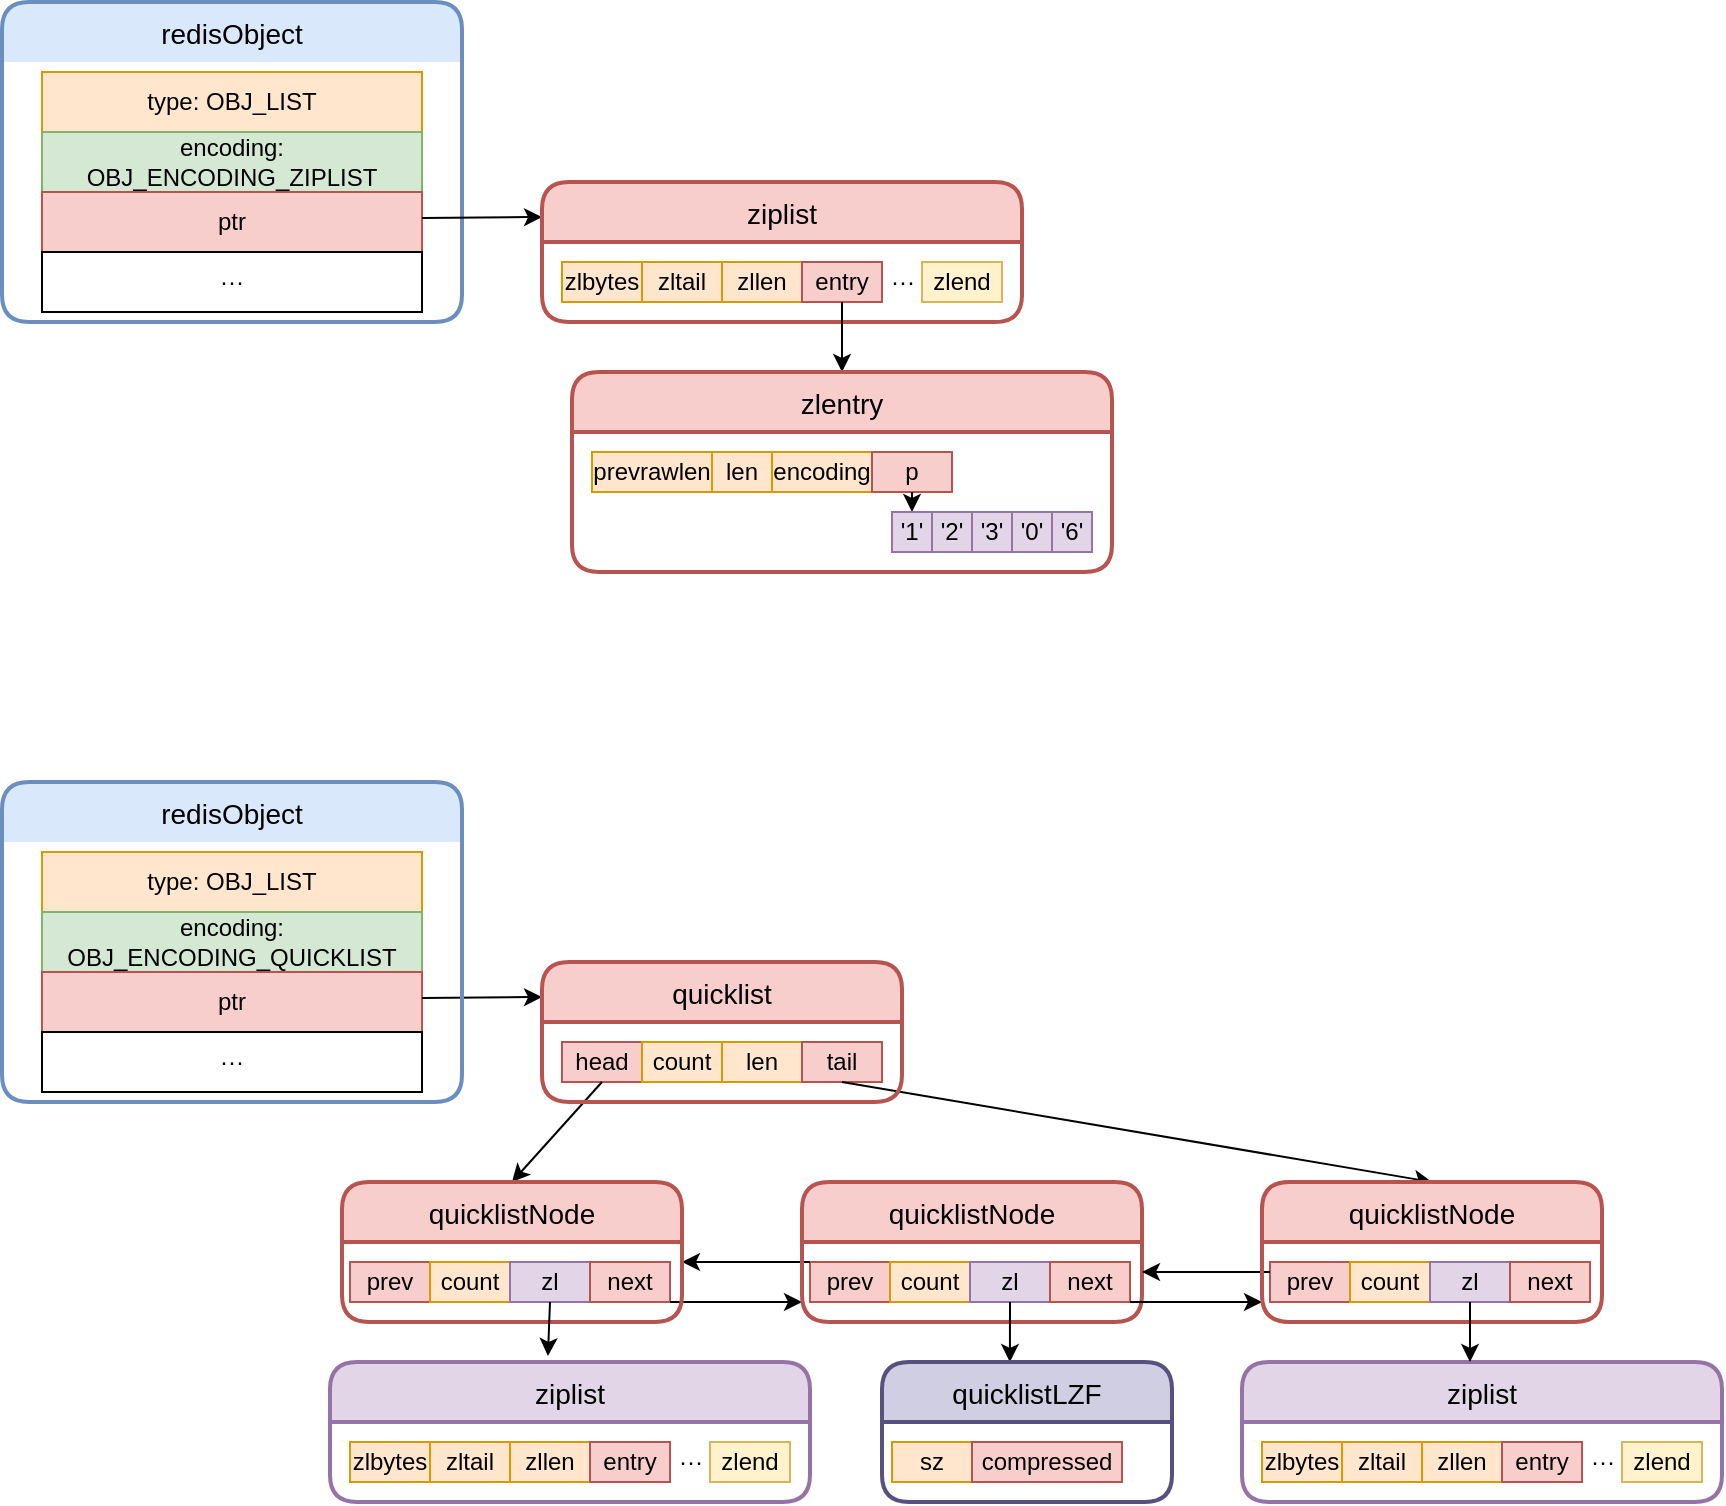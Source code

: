 <mxfile version="13.6.6" type="github">
  <diagram id="dsL6oakeFicBOrvGSXXl" name="Page-1">
    <mxGraphModel dx="946" dy="565" grid="1" gridSize="10" guides="1" tooltips="1" connect="1" arrows="1" fold="1" page="1" pageScale="1" pageWidth="827" pageHeight="1169" math="0" shadow="0">
      <root>
        <mxCell id="0" />
        <mxCell id="1" parent="0" />
        <mxCell id="AwmPWCsKpeCnTsiZ5o42-3" value="type: OBJ_LIST" style="whiteSpace=wrap;html=1;align=center;fillColor=#ffe6cc;strokeColor=#d79b00;" parent="1" vertex="1">
          <mxGeometry x="170" y="335" width="190" height="30" as="geometry" />
        </mxCell>
        <mxCell id="AwmPWCsKpeCnTsiZ5o42-4" value="encoding: OBJ_ENCODING_ZIPLIST" style="whiteSpace=wrap;html=1;align=center;fillColor=#d5e8d4;strokeColor=#82b366;" parent="1" vertex="1">
          <mxGeometry x="170" y="365" width="190" height="30" as="geometry" />
        </mxCell>
        <mxCell id="AwmPWCsKpeCnTsiZ5o42-5" value="ptr" style="whiteSpace=wrap;html=1;align=center;fillColor=#f8cecc;strokeColor=#b85450;" parent="1" vertex="1">
          <mxGeometry x="170" y="395" width="190" height="30" as="geometry" />
        </mxCell>
        <mxCell id="AwmPWCsKpeCnTsiZ5o42-6" value="···" style="whiteSpace=wrap;html=1;align=center;" parent="1" vertex="1">
          <mxGeometry x="170" y="425" width="190" height="30" as="geometry" />
        </mxCell>
        <mxCell id="AwmPWCsKpeCnTsiZ5o42-1" value="redisObject" style="swimlane;childLayout=stackLayout;horizontal=1;startSize=30;horizontalStack=0;rounded=1;fontSize=14;fontStyle=0;strokeWidth=2;resizeParent=0;resizeLast=1;shadow=0;dashed=0;align=center;swimlaneLine=0;fillColor=#dae8fc;strokeColor=#6c8ebf;" parent="1" vertex="1">
          <mxGeometry x="150" y="300" width="230" height="160" as="geometry" />
        </mxCell>
        <mxCell id="sL11Fz4VMmUzkcyhf7-z-1" value="" style="endArrow=classic;html=1;entryX=0;entryY=0.25;entryDx=0;entryDy=0;" parent="1" target="sL11Fz4VMmUzkcyhf7-z-2" edge="1">
          <mxGeometry width="50" height="50" relative="1" as="geometry">
            <mxPoint x="360" y="408" as="sourcePoint" />
            <mxPoint x="430" y="410" as="targetPoint" />
          </mxGeometry>
        </mxCell>
        <mxCell id="sL11Fz4VMmUzkcyhf7-z-4" value="zlbytes" style="whiteSpace=wrap;html=1;align=center;fillColor=#ffe6cc;strokeColor=#d79b00;" parent="1" vertex="1">
          <mxGeometry x="430" y="430" width="40" height="20" as="geometry" />
        </mxCell>
        <mxCell id="sL11Fz4VMmUzkcyhf7-z-6" value="zltail" style="whiteSpace=wrap;html=1;align=center;fillColor=#ffe6cc;strokeColor=#d79b00;" parent="1" vertex="1">
          <mxGeometry x="470" y="430" width="40" height="20" as="geometry" />
        </mxCell>
        <mxCell id="sL11Fz4VMmUzkcyhf7-z-10" value="zllen" style="whiteSpace=wrap;html=1;align=center;fillColor=#ffe6cc;strokeColor=#d79b00;" parent="1" vertex="1">
          <mxGeometry x="510" y="430" width="40" height="20" as="geometry" />
        </mxCell>
        <mxCell id="sL11Fz4VMmUzkcyhf7-z-11" value="entry" style="whiteSpace=wrap;html=1;align=center;fillColor=#f8cecc;strokeColor=#b85450;" parent="1" vertex="1">
          <mxGeometry x="550" y="430" width="40" height="20" as="geometry" />
        </mxCell>
        <mxCell id="sL11Fz4VMmUzkcyhf7-z-12" value="zlend" style="whiteSpace=wrap;html=1;align=center;fillColor=#fff2cc;strokeColor=#d6b656;" parent="1" vertex="1">
          <mxGeometry x="610" y="430" width="40" height="20" as="geometry" />
        </mxCell>
        <mxCell id="sL11Fz4VMmUzkcyhf7-z-13" value="···" style="text;html=1;align=center;verticalAlign=middle;resizable=0;points=[];autosize=1;" parent="1" vertex="1">
          <mxGeometry x="585" y="430" width="30" height="20" as="geometry" />
        </mxCell>
        <mxCell id="sL11Fz4VMmUzkcyhf7-z-2" value="ziplist" style="swimlane;childLayout=stackLayout;horizontal=1;startSize=30;horizontalStack=0;rounded=1;fontSize=14;fontStyle=0;strokeWidth=2;resizeParent=0;resizeLast=1;shadow=0;dashed=0;align=center;fillColor=#f8cecc;strokeColor=#b85450;" parent="1" vertex="1">
          <mxGeometry x="420" y="390" width="240" height="70" as="geometry" />
        </mxCell>
        <mxCell id="sL11Fz4VMmUzkcyhf7-z-15" value="" style="endArrow=classic;html=1;exitX=0.5;exitY=1;exitDx=0;exitDy=0;entryX=0.5;entryY=0;entryDx=0;entryDy=0;" parent="1" source="sL11Fz4VMmUzkcyhf7-z-11" target="sL11Fz4VMmUzkcyhf7-z-22" edge="1">
          <mxGeometry width="50" height="50" relative="1" as="geometry">
            <mxPoint x="390" y="520" as="sourcePoint" />
            <mxPoint x="570" y="480" as="targetPoint" />
          </mxGeometry>
        </mxCell>
        <mxCell id="sL11Fz4VMmUzkcyhf7-z-16" value="prevrawlen" style="whiteSpace=wrap;html=1;align=center;fillColor=#ffe6cc;strokeColor=#d79b00;" parent="1" vertex="1">
          <mxGeometry x="445" y="525" width="60" height="20" as="geometry" />
        </mxCell>
        <mxCell id="sL11Fz4VMmUzkcyhf7-z-17" value="len" style="whiteSpace=wrap;html=1;align=center;fillColor=#ffe6cc;strokeColor=#d79b00;" parent="1" vertex="1">
          <mxGeometry x="505" y="525" width="30" height="20" as="geometry" />
        </mxCell>
        <mxCell id="sL11Fz4VMmUzkcyhf7-z-18" value="encoding" style="whiteSpace=wrap;html=1;align=center;fillColor=#ffe6cc;strokeColor=#d79b00;" parent="1" vertex="1">
          <mxGeometry x="535" y="525" width="50" height="20" as="geometry" />
        </mxCell>
        <mxCell id="sL11Fz4VMmUzkcyhf7-z-19" value="p" style="whiteSpace=wrap;html=1;align=center;fillColor=#f8cecc;strokeColor=#b85450;" parent="1" vertex="1">
          <mxGeometry x="585" y="525" width="40" height="20" as="geometry" />
        </mxCell>
        <mxCell id="sL11Fz4VMmUzkcyhf7-z-23" value="" style="endArrow=classic;html=1;exitX=0.5;exitY=1;exitDx=0;exitDy=0;entryX=0.5;entryY=0;entryDx=0;entryDy=0;" parent="1" source="sL11Fz4VMmUzkcyhf7-z-19" target="sL11Fz4VMmUzkcyhf7-z-25" edge="1">
          <mxGeometry width="50" height="50" relative="1" as="geometry">
            <mxPoint x="505" y="565" as="sourcePoint" />
            <mxPoint x="665" y="525" as="targetPoint" />
          </mxGeometry>
        </mxCell>
        <mxCell id="sL11Fz4VMmUzkcyhf7-z-25" value="&#39;1&#39;" style="whiteSpace=wrap;html=1;align=center;fillColor=#e1d5e7;strokeColor=#9673a6;" parent="1" vertex="1">
          <mxGeometry x="595" y="555" width="20" height="20" as="geometry" />
        </mxCell>
        <mxCell id="sL11Fz4VMmUzkcyhf7-z-26" value="&#39;2&#39;" style="whiteSpace=wrap;html=1;align=center;fillColor=#e1d5e7;strokeColor=#9673a6;" parent="1" vertex="1">
          <mxGeometry x="615" y="555" width="20" height="20" as="geometry" />
        </mxCell>
        <mxCell id="sL11Fz4VMmUzkcyhf7-z-27" value="&#39;3&#39;" style="whiteSpace=wrap;html=1;align=center;fillColor=#e1d5e7;strokeColor=#9673a6;" parent="1" vertex="1">
          <mxGeometry x="635" y="555" width="20" height="20" as="geometry" />
        </mxCell>
        <mxCell id="sL11Fz4VMmUzkcyhf7-z-28" value="&#39;0&#39;" style="whiteSpace=wrap;html=1;align=center;fillColor=#e1d5e7;strokeColor=#9673a6;" parent="1" vertex="1">
          <mxGeometry x="655" y="555" width="20" height="20" as="geometry" />
        </mxCell>
        <mxCell id="sL11Fz4VMmUzkcyhf7-z-29" value="&#39;6&#39;" style="whiteSpace=wrap;html=1;align=center;fillColor=#e1d5e7;strokeColor=#9673a6;" parent="1" vertex="1">
          <mxGeometry x="675" y="555" width="20" height="20" as="geometry" />
        </mxCell>
        <mxCell id="sL11Fz4VMmUzkcyhf7-z-22" value="zlentry" style="swimlane;childLayout=stackLayout;horizontal=1;startSize=30;horizontalStack=0;rounded=1;fontSize=14;fontStyle=0;strokeWidth=2;resizeParent=0;resizeLast=1;shadow=0;dashed=0;align=center;fillColor=#f8cecc;strokeColor=#b85450;" parent="1" vertex="1">
          <mxGeometry x="435" y="485" width="270" height="100" as="geometry" />
        </mxCell>
        <mxCell id="sL11Fz4VMmUzkcyhf7-z-30" value="type: OBJ_LIST" style="whiteSpace=wrap;html=1;align=center;fillColor=#ffe6cc;strokeColor=#d79b00;" parent="1" vertex="1">
          <mxGeometry x="170" y="725" width="190" height="30" as="geometry" />
        </mxCell>
        <mxCell id="sL11Fz4VMmUzkcyhf7-z-31" value="encoding: OBJ_ENCODING_QUICKLIST" style="whiteSpace=wrap;html=1;align=center;fillColor=#d5e8d4;strokeColor=#82b366;" parent="1" vertex="1">
          <mxGeometry x="170" y="755" width="190" height="30" as="geometry" />
        </mxCell>
        <mxCell id="sL11Fz4VMmUzkcyhf7-z-32" value="ptr" style="whiteSpace=wrap;html=1;align=center;fillColor=#f8cecc;strokeColor=#b85450;" parent="1" vertex="1">
          <mxGeometry x="170" y="785" width="190" height="30" as="geometry" />
        </mxCell>
        <mxCell id="sL11Fz4VMmUzkcyhf7-z-33" value="···" style="whiteSpace=wrap;html=1;align=center;" parent="1" vertex="1">
          <mxGeometry x="170" y="815" width="190" height="30" as="geometry" />
        </mxCell>
        <mxCell id="sL11Fz4VMmUzkcyhf7-z-35" value="" style="endArrow=classic;html=1;entryX=0;entryY=0.25;entryDx=0;entryDy=0;" parent="1" target="sL11Fz4VMmUzkcyhf7-z-42" edge="1">
          <mxGeometry width="50" height="50" relative="1" as="geometry">
            <mxPoint x="360" y="798" as="sourcePoint" />
            <mxPoint x="430" y="800" as="targetPoint" />
          </mxGeometry>
        </mxCell>
        <mxCell id="sL11Fz4VMmUzkcyhf7-z-36" value="head" style="whiteSpace=wrap;html=1;align=center;fillColor=#f8cecc;strokeColor=#b85450;" parent="1" vertex="1">
          <mxGeometry x="430" y="820" width="40" height="20" as="geometry" />
        </mxCell>
        <mxCell id="sL11Fz4VMmUzkcyhf7-z-37" value="count" style="whiteSpace=wrap;html=1;align=center;fillColor=#ffe6cc;strokeColor=#d79b00;" parent="1" vertex="1">
          <mxGeometry x="470" y="820" width="40" height="20" as="geometry" />
        </mxCell>
        <mxCell id="sL11Fz4VMmUzkcyhf7-z-38" value="len" style="whiteSpace=wrap;html=1;align=center;fillColor=#ffe6cc;strokeColor=#d79b00;" parent="1" vertex="1">
          <mxGeometry x="510" y="820" width="40" height="20" as="geometry" />
        </mxCell>
        <mxCell id="sL11Fz4VMmUzkcyhf7-z-39" value="tail" style="whiteSpace=wrap;html=1;align=center;fillColor=#f8cecc;strokeColor=#b85450;" parent="1" vertex="1">
          <mxGeometry x="550" y="820" width="40" height="20" as="geometry" />
        </mxCell>
        <mxCell id="sL11Fz4VMmUzkcyhf7-z-43" value="" style="endArrow=classic;html=1;entryX=0.5;entryY=0;entryDx=0;entryDy=0;exitX=0.5;exitY=1;exitDx=0;exitDy=0;" parent="1" source="sL11Fz4VMmUzkcyhf7-z-36" target="sL11Fz4VMmUzkcyhf7-z-54" edge="1">
          <mxGeometry width="50" height="50" relative="1" as="geometry">
            <mxPoint x="640" y="860" as="sourcePoint" />
            <mxPoint x="570" y="870" as="targetPoint" />
          </mxGeometry>
        </mxCell>
        <mxCell id="sL11Fz4VMmUzkcyhf7-z-34" value="redisObject" style="swimlane;childLayout=stackLayout;horizontal=1;startSize=30;horizontalStack=0;rounded=1;fontSize=14;fontStyle=0;strokeWidth=2;resizeParent=0;resizeLast=1;shadow=0;dashed=0;align=center;swimlaneLine=0;fillColor=#dae8fc;strokeColor=#6c8ebf;" parent="1" vertex="1">
          <mxGeometry x="150" y="690" width="230" height="160" as="geometry" />
        </mxCell>
        <mxCell id="sL11Fz4VMmUzkcyhf7-z-55" value="prev" style="whiteSpace=wrap;html=1;align=center;fillColor=#f8cecc;strokeColor=#b85450;" parent="1" vertex="1">
          <mxGeometry x="324" y="930" width="40" height="20" as="geometry" />
        </mxCell>
        <mxCell id="sL11Fz4VMmUzkcyhf7-z-56" value="count" style="whiteSpace=wrap;html=1;align=center;fillColor=#ffe6cc;strokeColor=#d79b00;" parent="1" vertex="1">
          <mxGeometry x="364" y="930" width="40" height="20" as="geometry" />
        </mxCell>
        <mxCell id="sL11Fz4VMmUzkcyhf7-z-57" value="zl" style="whiteSpace=wrap;html=1;align=center;fillColor=#e1d5e7;strokeColor=#9673a6;" parent="1" vertex="1">
          <mxGeometry x="404" y="930" width="40" height="20" as="geometry" />
        </mxCell>
        <mxCell id="sL11Fz4VMmUzkcyhf7-z-58" value="next" style="whiteSpace=wrap;html=1;align=center;fillColor=#f8cecc;strokeColor=#b85450;" parent="1" vertex="1">
          <mxGeometry x="444" y="930" width="40" height="20" as="geometry" />
        </mxCell>
        <mxCell id="sL11Fz4VMmUzkcyhf7-z-63" value="prev" style="whiteSpace=wrap;html=1;align=center;fillColor=#f8cecc;strokeColor=#b85450;" parent="1" vertex="1">
          <mxGeometry x="554" y="930" width="40" height="20" as="geometry" />
        </mxCell>
        <mxCell id="sL11Fz4VMmUzkcyhf7-z-64" value="count" style="whiteSpace=wrap;html=1;align=center;fillColor=#ffe6cc;strokeColor=#d79b00;" parent="1" vertex="1">
          <mxGeometry x="594" y="930" width="40" height="20" as="geometry" />
        </mxCell>
        <mxCell id="sL11Fz4VMmUzkcyhf7-z-65" value="zl" style="whiteSpace=wrap;html=1;align=center;fillColor=#e1d5e7;strokeColor=#9673a6;" parent="1" vertex="1">
          <mxGeometry x="634" y="930" width="40" height="20" as="geometry" />
        </mxCell>
        <mxCell id="sL11Fz4VMmUzkcyhf7-z-66" value="next" style="whiteSpace=wrap;html=1;align=center;fillColor=#f8cecc;strokeColor=#b85450;" parent="1" vertex="1">
          <mxGeometry x="674" y="930" width="40" height="20" as="geometry" />
        </mxCell>
        <mxCell id="sL11Fz4VMmUzkcyhf7-z-70" value="" style="endArrow=classic;html=1;exitX=0;exitY=0;exitDx=0;exitDy=0;" parent="1" source="sL11Fz4VMmUzkcyhf7-z-63" edge="1">
          <mxGeometry width="50" height="50" relative="1" as="geometry">
            <mxPoint x="380" y="910" as="sourcePoint" />
            <mxPoint x="490" y="930" as="targetPoint" />
          </mxGeometry>
        </mxCell>
        <mxCell id="sL11Fz4VMmUzkcyhf7-z-75" value="" style="endArrow=classic;html=1;" parent="1" edge="1">
          <mxGeometry width="50" height="50" relative="1" as="geometry">
            <mxPoint x="484" y="950" as="sourcePoint" />
            <mxPoint x="550" y="950" as="targetPoint" />
          </mxGeometry>
        </mxCell>
        <mxCell id="sL11Fz4VMmUzkcyhf7-z-76" value="" style="endArrow=classic;html=1;exitX=0.5;exitY=1;exitDx=0;exitDy=0;entryX=0.5;entryY=0;entryDx=0;entryDy=0;" parent="1" source="sL11Fz4VMmUzkcyhf7-z-39" target="9GAb07feFsV1BC37GYXu-5" edge="1">
          <mxGeometry width="50" height="50" relative="1" as="geometry">
            <mxPoint x="390" y="1030" as="sourcePoint" />
            <mxPoint x="440" y="980" as="targetPoint" />
          </mxGeometry>
        </mxCell>
        <mxCell id="sL11Fz4VMmUzkcyhf7-z-54" value="quicklistNode" style="swimlane;childLayout=stackLayout;horizontal=1;startSize=30;horizontalStack=0;rounded=1;fontSize=14;fontStyle=0;strokeWidth=2;resizeParent=0;resizeLast=1;shadow=0;dashed=0;align=center;fillColor=#f8cecc;strokeColor=#b85450;" parent="1" vertex="1">
          <mxGeometry x="320" y="890" width="170" height="70" as="geometry" />
        </mxCell>
        <mxCell id="sL11Fz4VMmUzkcyhf7-z-67" value="quicklistNode" style="swimlane;childLayout=stackLayout;horizontal=1;startSize=30;horizontalStack=0;rounded=1;fontSize=14;fontStyle=0;strokeWidth=2;resizeParent=0;resizeLast=1;shadow=0;dashed=0;align=center;fillColor=#f8cecc;strokeColor=#b85450;" parent="1" vertex="1">
          <mxGeometry x="550" y="890" width="170" height="70" as="geometry" />
        </mxCell>
        <mxCell id="sL11Fz4VMmUzkcyhf7-z-77" value="" style="endArrow=classic;html=1;exitX=0.5;exitY=1;exitDx=0;exitDy=0;entryX=0.454;entryY=-0.043;entryDx=0;entryDy=0;entryPerimeter=0;" parent="1" source="sL11Fz4VMmUzkcyhf7-z-57" target="sL11Fz4VMmUzkcyhf7-z-84" edge="1">
          <mxGeometry width="50" height="50" relative="1" as="geometry">
            <mxPoint x="390" y="930" as="sourcePoint" />
            <mxPoint x="424" y="980" as="targetPoint" />
          </mxGeometry>
        </mxCell>
        <mxCell id="sL11Fz4VMmUzkcyhf7-z-78" value="zlbytes" style="whiteSpace=wrap;html=1;align=center;fillColor=#ffe6cc;strokeColor=#d79b00;" parent="1" vertex="1">
          <mxGeometry x="324" y="1020" width="40" height="20" as="geometry" />
        </mxCell>
        <mxCell id="sL11Fz4VMmUzkcyhf7-z-79" value="zltail" style="whiteSpace=wrap;html=1;align=center;fillColor=#ffe6cc;strokeColor=#d79b00;" parent="1" vertex="1">
          <mxGeometry x="364" y="1020" width="40" height="20" as="geometry" />
        </mxCell>
        <mxCell id="sL11Fz4VMmUzkcyhf7-z-80" value="zllen" style="whiteSpace=wrap;html=1;align=center;fillColor=#ffe6cc;strokeColor=#d79b00;" parent="1" vertex="1">
          <mxGeometry x="404" y="1020" width="40" height="20" as="geometry" />
        </mxCell>
        <mxCell id="sL11Fz4VMmUzkcyhf7-z-81" value="entry" style="whiteSpace=wrap;html=1;align=center;fillColor=#f8cecc;strokeColor=#b85450;" parent="1" vertex="1">
          <mxGeometry x="444" y="1020" width="40" height="20" as="geometry" />
        </mxCell>
        <mxCell id="sL11Fz4VMmUzkcyhf7-z-82" value="zlend" style="whiteSpace=wrap;html=1;align=center;fillColor=#fff2cc;strokeColor=#d6b656;" parent="1" vertex="1">
          <mxGeometry x="504" y="1020" width="40" height="20" as="geometry" />
        </mxCell>
        <mxCell id="sL11Fz4VMmUzkcyhf7-z-83" value="···" style="text;html=1;align=center;verticalAlign=middle;resizable=0;points=[];autosize=1;" parent="1" vertex="1">
          <mxGeometry x="479" y="1020" width="30" height="20" as="geometry" />
        </mxCell>
        <mxCell id="sL11Fz4VMmUzkcyhf7-z-84" value="ziplist" style="swimlane;childLayout=stackLayout;horizontal=1;startSize=30;horizontalStack=0;rounded=1;fontSize=14;fontStyle=0;strokeWidth=2;resizeParent=0;resizeLast=1;shadow=0;dashed=0;align=center;fillColor=#e1d5e7;strokeColor=#9673a6;" parent="1" vertex="1">
          <mxGeometry x="314" y="980" width="240" height="70" as="geometry" />
        </mxCell>
        <mxCell id="sL11Fz4VMmUzkcyhf7-z-42" value="quicklist" style="swimlane;childLayout=stackLayout;horizontal=1;startSize=30;horizontalStack=0;rounded=1;fontSize=14;fontStyle=0;strokeWidth=2;resizeParent=0;resizeLast=1;shadow=0;dashed=0;align=center;fillColor=#f8cecc;strokeColor=#b85450;" parent="1" vertex="1">
          <mxGeometry x="420" y="780" width="180" height="70" as="geometry" />
        </mxCell>
        <mxCell id="9GAb07feFsV1BC37GYXu-1" value="prev" style="whiteSpace=wrap;html=1;align=center;fillColor=#f8cecc;strokeColor=#b85450;" vertex="1" parent="1">
          <mxGeometry x="784" y="930" width="40" height="20" as="geometry" />
        </mxCell>
        <mxCell id="9GAb07feFsV1BC37GYXu-2" value="count" style="whiteSpace=wrap;html=1;align=center;fillColor=#ffe6cc;strokeColor=#d79b00;" vertex="1" parent="1">
          <mxGeometry x="824" y="930" width="40" height="20" as="geometry" />
        </mxCell>
        <mxCell id="9GAb07feFsV1BC37GYXu-3" value="zl" style="whiteSpace=wrap;html=1;align=center;fillColor=#e1d5e7;strokeColor=#9673a6;" vertex="1" parent="1">
          <mxGeometry x="864" y="930" width="40" height="20" as="geometry" />
        </mxCell>
        <mxCell id="9GAb07feFsV1BC37GYXu-4" value="next" style="whiteSpace=wrap;html=1;align=center;fillColor=#f8cecc;strokeColor=#b85450;" vertex="1" parent="1">
          <mxGeometry x="904" y="930" width="40" height="20" as="geometry" />
        </mxCell>
        <mxCell id="9GAb07feFsV1BC37GYXu-6" value="sz" style="whiteSpace=wrap;html=1;align=center;fillColor=#ffe6cc;strokeColor=#d79b00;" vertex="1" parent="1">
          <mxGeometry x="595" y="1020" width="40" height="20" as="geometry" />
        </mxCell>
        <mxCell id="9GAb07feFsV1BC37GYXu-7" value="compressed" style="whiteSpace=wrap;html=1;align=center;fillColor=#f8cecc;strokeColor=#b85450;" vertex="1" parent="1">
          <mxGeometry x="635" y="1020" width="75" height="20" as="geometry" />
        </mxCell>
        <mxCell id="9GAb07feFsV1BC37GYXu-13" value="" style="endArrow=classic;html=1;exitX=0.5;exitY=1;exitDx=0;exitDy=0;entryX=0.441;entryY=0;entryDx=0;entryDy=0;entryPerimeter=0;" edge="1" parent="1" source="sL11Fz4VMmUzkcyhf7-z-65" target="9GAb07feFsV1BC37GYXu-12">
          <mxGeometry width="50" height="50" relative="1" as="geometry">
            <mxPoint x="610" y="870" as="sourcePoint" />
            <mxPoint x="660" y="820" as="targetPoint" />
          </mxGeometry>
        </mxCell>
        <mxCell id="9GAb07feFsV1BC37GYXu-12" value="quicklistLZF" style="swimlane;childLayout=stackLayout;horizontal=1;startSize=30;horizontalStack=0;rounded=1;fontSize=14;fontStyle=0;strokeWidth=2;resizeParent=0;resizeLast=1;shadow=0;dashed=0;align=center;fillColor=#d0cee2;strokeColor=#56517e;" vertex="1" parent="1">
          <mxGeometry x="590" y="980" width="145" height="70" as="geometry" />
        </mxCell>
        <mxCell id="9GAb07feFsV1BC37GYXu-14" value="" style="endArrow=classic;html=1;" edge="1" parent="1">
          <mxGeometry width="50" height="50" relative="1" as="geometry">
            <mxPoint x="714" y="950" as="sourcePoint" />
            <mxPoint x="780" y="950" as="targetPoint" />
          </mxGeometry>
        </mxCell>
        <mxCell id="9GAb07feFsV1BC37GYXu-15" value="" style="endArrow=classic;html=1;exitX=0;exitY=0.25;exitDx=0;exitDy=0;" edge="1" parent="1" source="9GAb07feFsV1BC37GYXu-1">
          <mxGeometry width="50" height="50" relative="1" as="geometry">
            <mxPoint x="610" y="870" as="sourcePoint" />
            <mxPoint x="720" y="935" as="targetPoint" />
          </mxGeometry>
        </mxCell>
        <mxCell id="9GAb07feFsV1BC37GYXu-5" value="quicklistNode" style="swimlane;childLayout=stackLayout;horizontal=1;startSize=30;horizontalStack=0;rounded=1;fontSize=14;fontStyle=0;strokeWidth=2;resizeParent=0;resizeLast=1;shadow=0;dashed=0;align=center;fillColor=#f8cecc;strokeColor=#b85450;" vertex="1" parent="1">
          <mxGeometry x="780" y="890" width="170" height="70" as="geometry" />
        </mxCell>
        <mxCell id="9GAb07feFsV1BC37GYXu-16" value="zlbytes" style="whiteSpace=wrap;html=1;align=center;fillColor=#ffe6cc;strokeColor=#d79b00;" vertex="1" parent="1">
          <mxGeometry x="780" y="1020" width="40" height="20" as="geometry" />
        </mxCell>
        <mxCell id="9GAb07feFsV1BC37GYXu-17" value="zltail" style="whiteSpace=wrap;html=1;align=center;fillColor=#ffe6cc;strokeColor=#d79b00;" vertex="1" parent="1">
          <mxGeometry x="820" y="1020" width="40" height="20" as="geometry" />
        </mxCell>
        <mxCell id="9GAb07feFsV1BC37GYXu-18" value="zllen" style="whiteSpace=wrap;html=1;align=center;fillColor=#ffe6cc;strokeColor=#d79b00;" vertex="1" parent="1">
          <mxGeometry x="860" y="1020" width="40" height="20" as="geometry" />
        </mxCell>
        <mxCell id="9GAb07feFsV1BC37GYXu-19" value="entry" style="whiteSpace=wrap;html=1;align=center;fillColor=#f8cecc;strokeColor=#b85450;" vertex="1" parent="1">
          <mxGeometry x="900" y="1020" width="40" height="20" as="geometry" />
        </mxCell>
        <mxCell id="9GAb07feFsV1BC37GYXu-20" value="zlend" style="whiteSpace=wrap;html=1;align=center;fillColor=#fff2cc;strokeColor=#d6b656;" vertex="1" parent="1">
          <mxGeometry x="960" y="1020" width="40" height="20" as="geometry" />
        </mxCell>
        <mxCell id="9GAb07feFsV1BC37GYXu-21" value="···" style="text;html=1;align=center;verticalAlign=middle;resizable=0;points=[];autosize=1;" vertex="1" parent="1">
          <mxGeometry x="935" y="1020" width="30" height="20" as="geometry" />
        </mxCell>
        <mxCell id="9GAb07feFsV1BC37GYXu-22" value="ziplist" style="swimlane;childLayout=stackLayout;horizontal=1;startSize=30;horizontalStack=0;rounded=1;fontSize=14;fontStyle=0;strokeWidth=2;resizeParent=0;resizeLast=1;shadow=0;dashed=0;align=center;fillColor=#e1d5e7;strokeColor=#9673a6;" vertex="1" parent="1">
          <mxGeometry x="770" y="980" width="240" height="70" as="geometry" />
        </mxCell>
        <mxCell id="9GAb07feFsV1BC37GYXu-23" value="" style="endArrow=classic;html=1;exitX=0.5;exitY=1;exitDx=0;exitDy=0;entryX=0.475;entryY=0;entryDx=0;entryDy=0;entryPerimeter=0;" edge="1" parent="1" source="9GAb07feFsV1BC37GYXu-3" target="9GAb07feFsV1BC37GYXu-22">
          <mxGeometry width="50" height="50" relative="1" as="geometry">
            <mxPoint x="680" y="940" as="sourcePoint" />
            <mxPoint x="730" y="890" as="targetPoint" />
          </mxGeometry>
        </mxCell>
      </root>
    </mxGraphModel>
  </diagram>
</mxfile>
